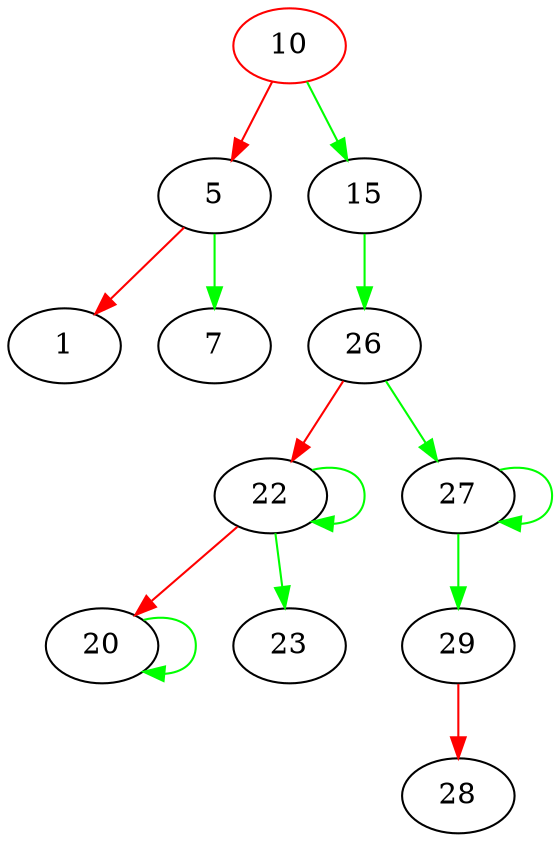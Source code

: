 digraph G{
10[color=red];
10->5[color=red];
5->1[color=red];
5->7[color=green];
10->15[color=green];
15->26[color=green];
26->22[color=red];
22->20[color=red];
20->20[color=green];
22->22[color=green];
22->23[color=green];
26->27[color=green];
27->27[color=green];
27->29[color=green];
29->28[color=red];
}
